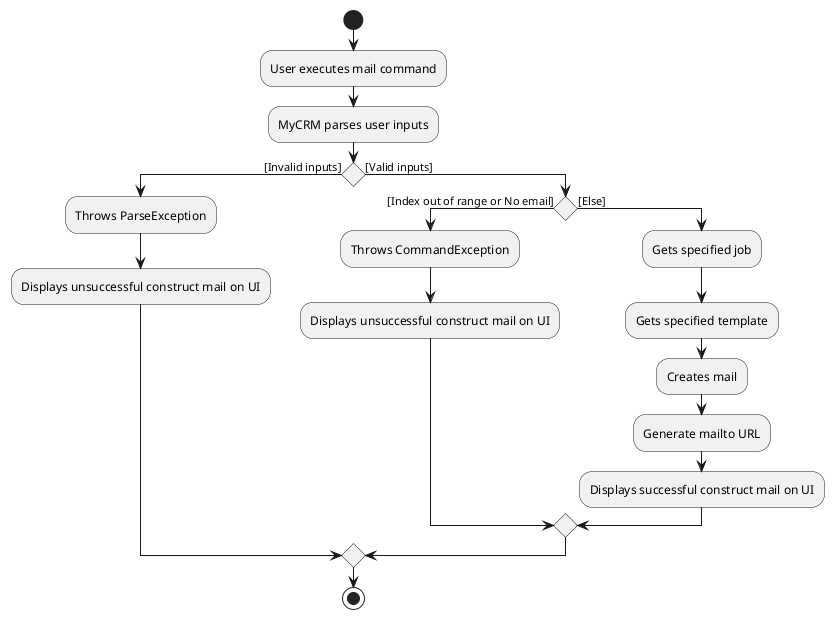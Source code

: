@startuml
start
:User executes mail command;
:MyCRM parses user inputs;
if () then ([Invalid inputs])
    :Throws ParseException;
    :Displays unsuccessful construct mail on UI;
else ([Valid inputs])
    if () then ([Index out of range or No email])
        :Throws CommandException;
        :Displays unsuccessful construct mail on UI;
    else ([Else])
        :Gets specified job;
        :Gets specified template;
        :Creates mail;
        :Generate mailto URL;
        :Displays successful construct mail on UI;
    endif
endif
stop

@enduml
